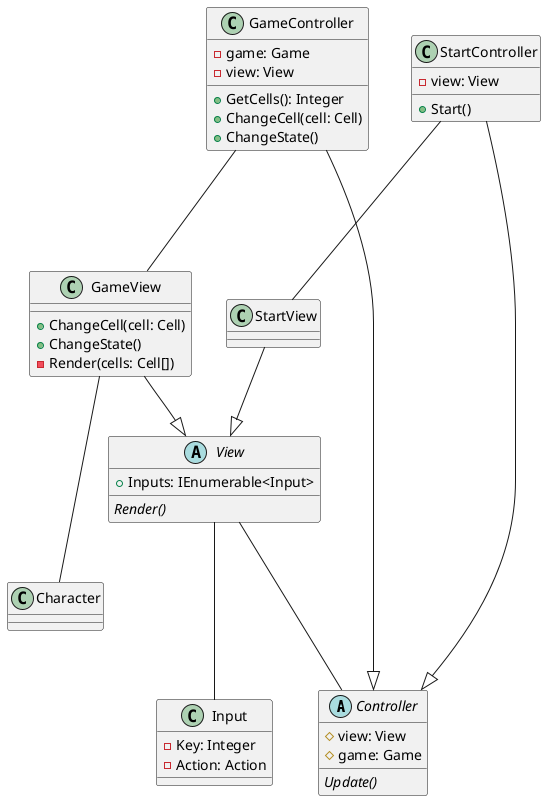 @startuml sudoku
abstract Controller {
  # view: View
  # game: Game
  {abstract} Update()
}

abstract View {
  + Inputs: IEnumerable<Input>
  {abstract} Render()
}

class GameController {
  - game: Game
  - view: View
  + GetCells(): Integer
  + ChangeCell(cell: Cell)
  + ChangeState()
}
class GameView {
  + ChangeCell(cell: Cell)
  + ChangeState()
  - Render(cells: Cell[])
}

class StartController {
  - view: View
  + Start()
}

class StartView {}

class Input {
  - Key: Integer
  - Action: Action
}

GameView --|> View
StartView --|> View

StartController --|> Controller
GameController --|> Controller
StartController --- StartView
GameController --- GameView

GameView --- Character

View --- Input
View --- Controller
@enduml

